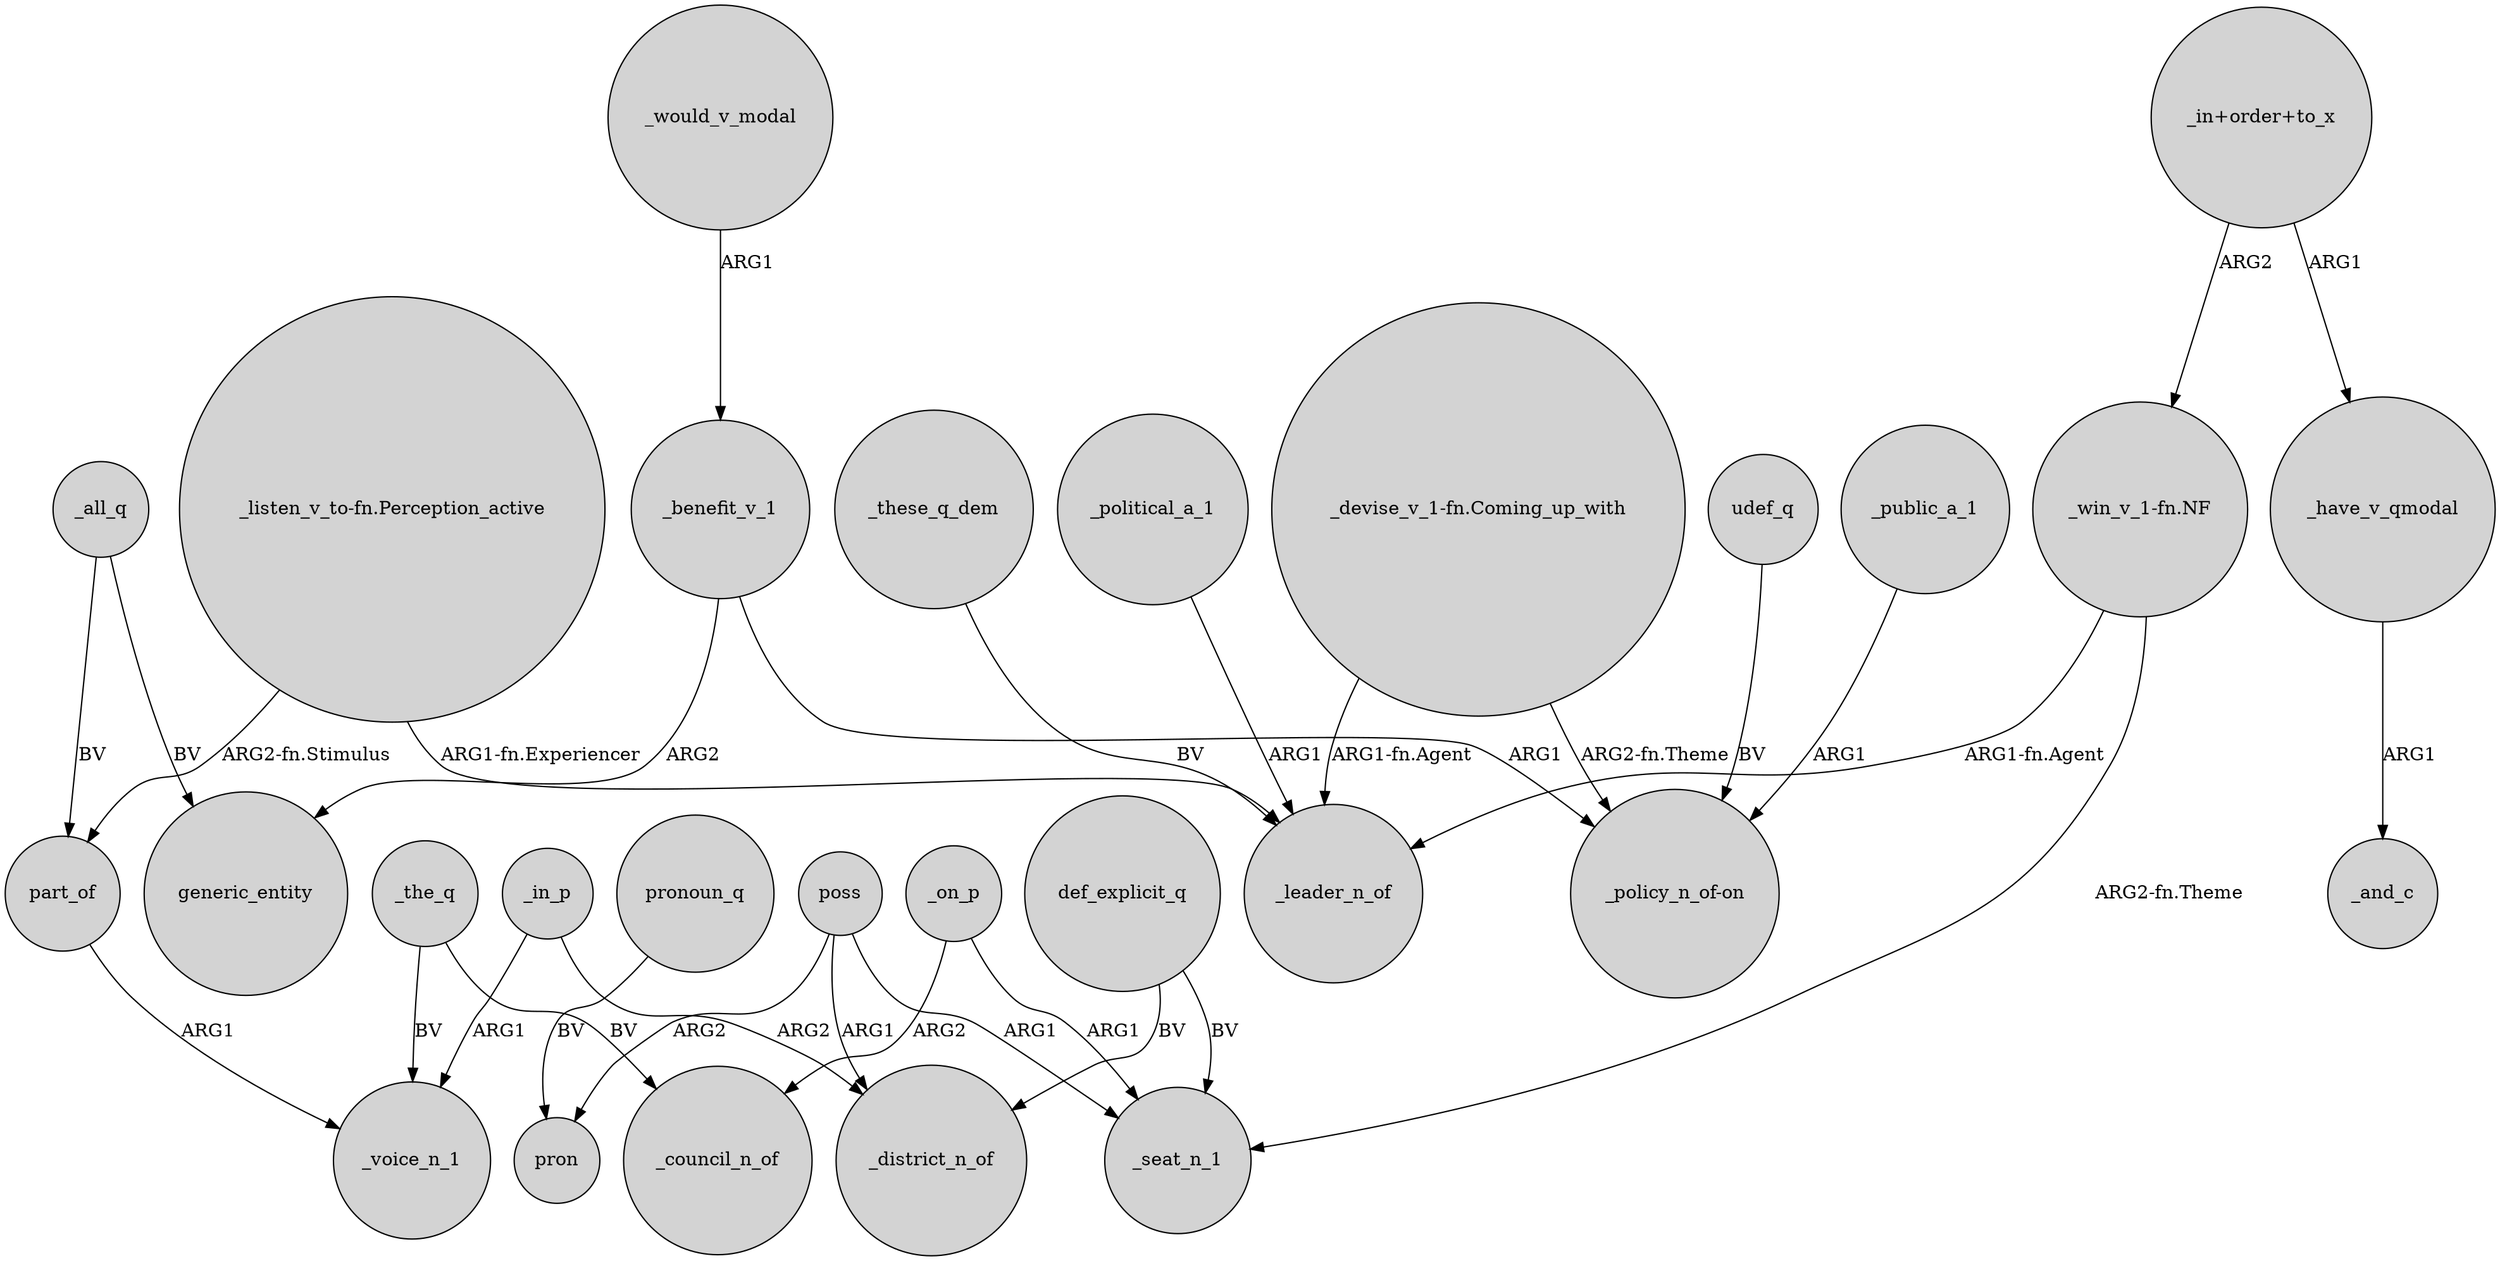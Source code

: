 digraph {
	node [shape=circle style=filled]
	"_win_v_1-fn.NF" -> _leader_n_of [label="ARG1-fn.Agent"]
	poss -> _seat_n_1 [label=ARG1]
	poss -> pron [label=ARG2]
	_all_q -> part_of [label=BV]
	_political_a_1 -> _leader_n_of [label=ARG1]
	"_in+order+to_x" -> _have_v_qmodal [label=ARG1]
	_have_v_qmodal -> _and_c [label=ARG1]
	poss -> _district_n_of [label=ARG1]
	udef_q -> "_policy_n_of-on" [label=BV]
	_on_p -> _council_n_of [label=ARG2]
	"_listen_v_to-fn.Perception_active" -> part_of [label="ARG2-fn.Stimulus"]
	"_win_v_1-fn.NF" -> _seat_n_1 [label="ARG2-fn.Theme"]
	"_devise_v_1-fn.Coming_up_with" -> "_policy_n_of-on" [label="ARG2-fn.Theme"]
	_all_q -> generic_entity [label=BV]
	pronoun_q -> pron [label=BV]
	"_listen_v_to-fn.Perception_active" -> _leader_n_of [label="ARG1-fn.Experiencer"]
	_in_p -> _district_n_of [label=ARG2]
	_these_q_dem -> _leader_n_of [label=BV]
	_would_v_modal -> _benefit_v_1 [label=ARG1]
	part_of -> _voice_n_1 [label=ARG1]
	"_in+order+to_x" -> "_win_v_1-fn.NF" [label=ARG2]
	def_explicit_q -> _seat_n_1 [label=BV]
	_benefit_v_1 -> "_policy_n_of-on" [label=ARG1]
	"_devise_v_1-fn.Coming_up_with" -> _leader_n_of [label="ARG1-fn.Agent"]
	_the_q -> _council_n_of [label=BV]
	def_explicit_q -> _district_n_of [label=BV]
	_benefit_v_1 -> generic_entity [label=ARG2]
	_on_p -> _seat_n_1 [label=ARG1]
	_the_q -> _voice_n_1 [label=BV]
	_in_p -> _voice_n_1 [label=ARG1]
	_public_a_1 -> "_policy_n_of-on" [label=ARG1]
}
